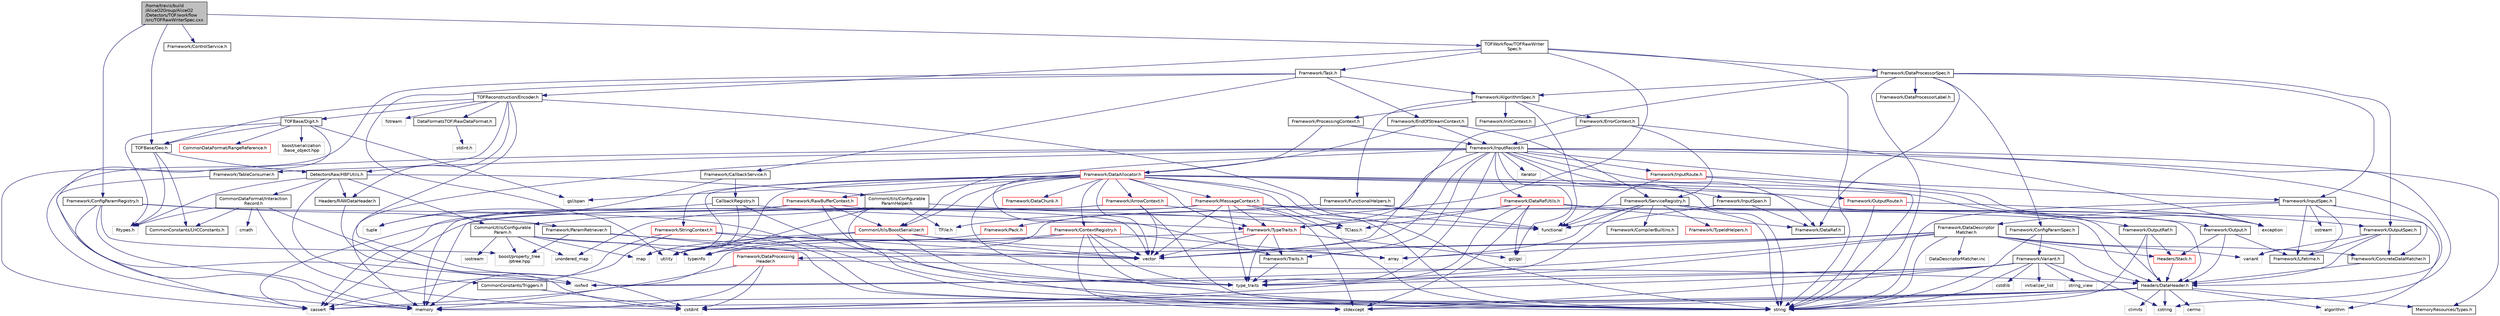 digraph "/home/travis/build/AliceO2Group/AliceO2/Detectors/TOF/workflow/src/TOFRawWriterSpec.cxx"
{
 // INTERACTIVE_SVG=YES
  bgcolor="transparent";
  edge [fontname="Helvetica",fontsize="10",labelfontname="Helvetica",labelfontsize="10"];
  node [fontname="Helvetica",fontsize="10",shape=record];
  Node0 [label="/home/travis/build\l/AliceO2Group/AliceO2\l/Detectors/TOF/workflow\l/src/TOFRawWriterSpec.cxx",height=0.2,width=0.4,color="black", fillcolor="grey75", style="filled", fontcolor="black"];
  Node0 -> Node1 [color="midnightblue",fontsize="10",style="solid",fontname="Helvetica"];
  Node1 [label="TOFWorkflow/TOFRawWriter\lSpec.h",height=0.2,width=0.4,color="black",URL="$dc/df7/TOFRawWriterSpec_8h.html"];
  Node1 -> Node2 [color="midnightblue",fontsize="10",style="solid",fontname="Helvetica"];
  Node2 [label="TFile.h",height=0.2,width=0.4,color="grey75"];
  Node1 -> Node3 [color="midnightblue",fontsize="10",style="solid",fontname="Helvetica"];
  Node3 [label="Framework/DataProcessorSpec.h",height=0.2,width=0.4,color="black",URL="$d0/df4/DataProcessorSpec_8h.html"];
  Node3 -> Node4 [color="midnightblue",fontsize="10",style="solid",fontname="Helvetica"];
  Node4 [label="Framework/AlgorithmSpec.h",height=0.2,width=0.4,color="black",URL="$d0/d14/AlgorithmSpec_8h.html"];
  Node4 -> Node5 [color="midnightblue",fontsize="10",style="solid",fontname="Helvetica"];
  Node5 [label="Framework/ProcessingContext.h",height=0.2,width=0.4,color="black",URL="$de/d6a/ProcessingContext_8h.html"];
  Node5 -> Node6 [color="midnightblue",fontsize="10",style="solid",fontname="Helvetica"];
  Node6 [label="Framework/InputRecord.h",height=0.2,width=0.4,color="black",URL="$d6/d5c/InputRecord_8h.html"];
  Node6 -> Node7 [color="midnightblue",fontsize="10",style="solid",fontname="Helvetica"];
  Node7 [label="Framework/DataRef.h",height=0.2,width=0.4,color="black",URL="$d5/dfb/DataRef_8h.html"];
  Node6 -> Node8 [color="midnightblue",fontsize="10",style="solid",fontname="Helvetica"];
  Node8 [label="Framework/DataRefUtils.h",height=0.2,width=0.4,color="red",URL="$d5/db8/DataRefUtils_8h.html"];
  Node8 -> Node7 [color="midnightblue",fontsize="10",style="solid",fontname="Helvetica"];
  Node8 -> Node21 [color="midnightblue",fontsize="10",style="solid",fontname="Helvetica"];
  Node21 [label="Framework/TypeTraits.h",height=0.2,width=0.4,color="red",URL="$d0/d95/TypeTraits_8h.html"];
  Node21 -> Node22 [color="midnightblue",fontsize="10",style="solid",fontname="Helvetica"];
  Node22 [label="type_traits",height=0.2,width=0.4,color="grey75"];
  Node21 -> Node23 [color="midnightblue",fontsize="10",style="solid",fontname="Helvetica"];
  Node23 [label="vector",height=0.2,width=0.4,color="grey75"];
  Node21 -> Node17 [color="midnightblue",fontsize="10",style="solid",fontname="Helvetica"];
  Node17 [label="memory",height=0.2,width=0.4,color="grey75"];
  Node21 -> Node24 [color="midnightblue",fontsize="10",style="solid",fontname="Helvetica"];
  Node24 [label="Framework/Traits.h",height=0.2,width=0.4,color="black",URL="$db/d31/Traits_8h.html"];
  Node24 -> Node22 [color="midnightblue",fontsize="10",style="solid",fontname="Helvetica"];
  Node21 -> Node27 [color="midnightblue",fontsize="10",style="solid",fontname="Helvetica"];
  Node27 [label="gsl/gsl",height=0.2,width=0.4,color="grey75"];
  Node8 -> Node44 [color="midnightblue",fontsize="10",style="solid",fontname="Helvetica"];
  Node44 [label="Headers/DataHeader.h",height=0.2,width=0.4,color="black",URL="$dc/dcd/DataHeader_8h.html"];
  Node44 -> Node45 [color="midnightblue",fontsize="10",style="solid",fontname="Helvetica"];
  Node45 [label="cstdint",height=0.2,width=0.4,color="grey75"];
  Node44 -> Node17 [color="midnightblue",fontsize="10",style="solid",fontname="Helvetica"];
  Node44 -> Node46 [color="midnightblue",fontsize="10",style="solid",fontname="Helvetica"];
  Node46 [label="cassert",height=0.2,width=0.4,color="grey75"];
  Node44 -> Node47 [color="midnightblue",fontsize="10",style="solid",fontname="Helvetica"];
  Node47 [label="cstring",height=0.2,width=0.4,color="grey75"];
  Node44 -> Node48 [color="midnightblue",fontsize="10",style="solid",fontname="Helvetica"];
  Node48 [label="algorithm",height=0.2,width=0.4,color="grey75"];
  Node44 -> Node49 [color="midnightblue",fontsize="10",style="solid",fontname="Helvetica"];
  Node49 [label="stdexcept",height=0.2,width=0.4,color="grey75"];
  Node44 -> Node50 [color="midnightblue",fontsize="10",style="solid",fontname="Helvetica"];
  Node50 [label="string",height=0.2,width=0.4,color="grey75"];
  Node44 -> Node51 [color="midnightblue",fontsize="10",style="solid",fontname="Helvetica"];
  Node51 [label="climits",height=0.2,width=0.4,color="grey75"];
  Node44 -> Node19 [color="midnightblue",fontsize="10",style="solid",fontname="Helvetica"];
  Node19 [label="MemoryResources/Types.h",height=0.2,width=0.4,color="black",URL="$d7/df8/Types_8h.html"];
  Node44 -> Node52 [color="midnightblue",fontsize="10",style="solid",fontname="Helvetica"];
  Node52 [label="cerrno",height=0.2,width=0.4,color="grey75"];
  Node8 -> Node77 [color="midnightblue",fontsize="10",style="solid",fontname="Helvetica"];
  Node77 [label="TClass.h",height=0.2,width=0.4,color="grey75"];
  Node8 -> Node27 [color="midnightblue",fontsize="10",style="solid",fontname="Helvetica"];
  Node8 -> Node49 [color="midnightblue",fontsize="10",style="solid",fontname="Helvetica"];
  Node8 -> Node22 [color="midnightblue",fontsize="10",style="solid",fontname="Helvetica"];
  Node6 -> Node79 [color="midnightblue",fontsize="10",style="solid",fontname="Helvetica"];
  Node79 [label="Framework/InputRoute.h",height=0.2,width=0.4,color="red",URL="$d5/d19/InputRoute_8h.html"];
  Node79 -> Node56 [color="midnightblue",fontsize="10",style="solid",fontname="Helvetica"];
  Node56 [label="Framework/InputSpec.h",height=0.2,width=0.4,color="black",URL="$d5/d3f/InputSpec_8h.html"];
  Node56 -> Node53 [color="midnightblue",fontsize="10",style="solid",fontname="Helvetica"];
  Node53 [label="Framework/Lifetime.h",height=0.2,width=0.4,color="black",URL="$dc/dca/Lifetime_8h.html"];
  Node56 -> Node54 [color="midnightblue",fontsize="10",style="solid",fontname="Helvetica"];
  Node54 [label="Framework/ConcreteDataMatcher.h",height=0.2,width=0.4,color="black",URL="$d0/d1b/ConcreteDataMatcher_8h.html"];
  Node54 -> Node44 [color="midnightblue",fontsize="10",style="solid",fontname="Helvetica"];
  Node56 -> Node57 [color="midnightblue",fontsize="10",style="solid",fontname="Helvetica"];
  Node57 [label="Framework/DataDescriptor\lMatcher.h",height=0.2,width=0.4,color="black",URL="$d3/da3/DataDescriptorMatcher_8h.html"];
  Node57 -> Node54 [color="midnightblue",fontsize="10",style="solid",fontname="Helvetica"];
  Node57 -> Node58 [color="midnightblue",fontsize="10",style="solid",fontname="Helvetica"];
  Node58 [label="Framework/DataProcessing\lHeader.h",height=0.2,width=0.4,color="red",URL="$d6/dc9/DataProcessingHeader_8h.html"];
  Node58 -> Node44 [color="midnightblue",fontsize="10",style="solid",fontname="Helvetica"];
  Node58 -> Node45 [color="midnightblue",fontsize="10",style="solid",fontname="Helvetica"];
  Node58 -> Node17 [color="midnightblue",fontsize="10",style="solid",fontname="Helvetica"];
  Node58 -> Node46 [color="midnightblue",fontsize="10",style="solid",fontname="Helvetica"];
  Node57 -> Node44 [color="midnightblue",fontsize="10",style="solid",fontname="Helvetica"];
  Node57 -> Node61 [color="midnightblue",fontsize="10",style="solid",fontname="Helvetica"];
  Node61 [label="Headers/Stack.h",height=0.2,width=0.4,color="red",URL="$d4/d00/Headers_2include_2Headers_2Stack_8h.html"];
  Node61 -> Node44 [color="midnightblue",fontsize="10",style="solid",fontname="Helvetica"];
  Node57 -> Node30 [color="midnightblue",fontsize="10",style="solid",fontname="Helvetica"];
  Node30 [label="array",height=0.2,width=0.4,color="grey75"];
  Node57 -> Node45 [color="midnightblue",fontsize="10",style="solid",fontname="Helvetica"];
  Node57 -> Node72 [color="midnightblue",fontsize="10",style="solid",fontname="Helvetica"];
  Node72 [label="iosfwd",height=0.2,width=0.4,color="grey75"];
  Node57 -> Node50 [color="midnightblue",fontsize="10",style="solid",fontname="Helvetica"];
  Node57 -> Node55 [color="midnightblue",fontsize="10",style="solid",fontname="Helvetica"];
  Node55 [label="variant",height=0.2,width=0.4,color="grey75"];
  Node57 -> Node23 [color="midnightblue",fontsize="10",style="solid",fontname="Helvetica"];
  Node57 -> Node73 [color="midnightblue",fontsize="10",style="solid",fontname="Helvetica"];
  Node73 [label="DataDescriptorMatcher.inc",height=0.2,width=0.4,color="grey75"];
  Node56 -> Node50 [color="midnightblue",fontsize="10",style="solid",fontname="Helvetica"];
  Node56 -> Node74 [color="midnightblue",fontsize="10",style="solid",fontname="Helvetica"];
  Node74 [label="ostream",height=0.2,width=0.4,color="grey75"];
  Node56 -> Node55 [color="midnightblue",fontsize="10",style="solid",fontname="Helvetica"];
  Node79 -> Node50 [color="midnightblue",fontsize="10",style="solid",fontname="Helvetica"];
  Node79 -> Node81 [color="midnightblue",fontsize="10",style="solid",fontname="Helvetica"];
  Node81 [label="functional",height=0.2,width=0.4,color="grey75"];
  Node6 -> Node21 [color="midnightblue",fontsize="10",style="solid",fontname="Helvetica"];
  Node6 -> Node83 [color="midnightblue",fontsize="10",style="solid",fontname="Helvetica"];
  Node83 [label="Framework/InputSpan.h",height=0.2,width=0.4,color="black",URL="$da/d0f/InputSpan_8h.html"];
  Node83 -> Node7 [color="midnightblue",fontsize="10",style="solid",fontname="Helvetica"];
  Node83 -> Node81 [color="midnightblue",fontsize="10",style="solid",fontname="Helvetica"];
  Node6 -> Node84 [color="midnightblue",fontsize="10",style="solid",fontname="Helvetica"];
  Node84 [label="Framework/TableConsumer.h",height=0.2,width=0.4,color="black",URL="$dc/d03/TableConsumer_8h.html"];
  Node84 -> Node17 [color="midnightblue",fontsize="10",style="solid",fontname="Helvetica"];
  Node6 -> Node24 [color="midnightblue",fontsize="10",style="solid",fontname="Helvetica"];
  Node6 -> Node19 [color="midnightblue",fontsize="10",style="solid",fontname="Helvetica"];
  Node6 -> Node44 [color="midnightblue",fontsize="10",style="solid",fontname="Helvetica"];
  Node6 -> Node28 [color="midnightblue",fontsize="10",style="solid",fontname="Helvetica"];
  Node28 [label="CommonUtils/BoostSerializer.h",height=0.2,width=0.4,color="red",URL="$d7/d91/BoostSerializer_8h.html",tooltip="Templatised boost serializer/deserializer for containers and base types. "];
  Node28 -> Node29 [color="midnightblue",fontsize="10",style="solid",fontname="Helvetica"];
  Node29 [label="utility",height=0.2,width=0.4,color="grey75"];
  Node28 -> Node22 [color="midnightblue",fontsize="10",style="solid",fontname="Helvetica"];
  Node28 -> Node30 [color="midnightblue",fontsize="10",style="solid",fontname="Helvetica"];
  Node28 -> Node23 [color="midnightblue",fontsize="10",style="solid",fontname="Helvetica"];
  Node28 -> Node32 [color="midnightblue",fontsize="10",style="solid",fontname="Helvetica"];
  Node32 [label="map",height=0.2,width=0.4,color="grey75"];
  Node6 -> Node27 [color="midnightblue",fontsize="10",style="solid",fontname="Helvetica"];
  Node6 -> Node85 [color="midnightblue",fontsize="10",style="solid",fontname="Helvetica"];
  Node85 [label="iterator",height=0.2,width=0.4,color="grey75"];
  Node6 -> Node50 [color="midnightblue",fontsize="10",style="solid",fontname="Helvetica"];
  Node6 -> Node23 [color="midnightblue",fontsize="10",style="solid",fontname="Helvetica"];
  Node6 -> Node47 [color="midnightblue",fontsize="10",style="solid",fontname="Helvetica"];
  Node6 -> Node46 [color="midnightblue",fontsize="10",style="solid",fontname="Helvetica"];
  Node6 -> Node86 [color="midnightblue",fontsize="10",style="solid",fontname="Helvetica"];
  Node86 [label="exception",height=0.2,width=0.4,color="grey75"];
  Node6 -> Node17 [color="midnightblue",fontsize="10",style="solid",fontname="Helvetica"];
  Node6 -> Node22 [color="midnightblue",fontsize="10",style="solid",fontname="Helvetica"];
  Node5 -> Node87 [color="midnightblue",fontsize="10",style="solid",fontname="Helvetica"];
  Node87 [label="Framework/DataAllocator.h",height=0.2,width=0.4,color="red",URL="$d1/d28/DataAllocator_8h.html"];
  Node87 -> Node88 [color="midnightblue",fontsize="10",style="solid",fontname="Helvetica"];
  Node88 [label="Framework/ContextRegistry.h",height=0.2,width=0.4,color="red",URL="$df/d2f/ContextRegistry_8h.html"];
  Node88 -> Node89 [color="midnightblue",fontsize="10",style="solid",fontname="Helvetica"];
  Node89 [label="typeinfo",height=0.2,width=0.4,color="grey75"];
  Node88 -> Node22 [color="midnightblue",fontsize="10",style="solid",fontname="Helvetica"];
  Node88 -> Node50 [color="midnightblue",fontsize="10",style="solid",fontname="Helvetica"];
  Node88 -> Node49 [color="midnightblue",fontsize="10",style="solid",fontname="Helvetica"];
  Node88 -> Node23 [color="midnightblue",fontsize="10",style="solid",fontname="Helvetica"];
  Node88 -> Node29 [color="midnightblue",fontsize="10",style="solid",fontname="Helvetica"];
  Node88 -> Node30 [color="midnightblue",fontsize="10",style="solid",fontname="Helvetica"];
  Node87 -> Node91 [color="midnightblue",fontsize="10",style="solid",fontname="Helvetica"];
  Node91 [label="Framework/MessageContext.h",height=0.2,width=0.4,color="red",URL="$dc/dc4/MessageContext_8h.html"];
  Node91 -> Node21 [color="midnightblue",fontsize="10",style="solid",fontname="Helvetica"];
  Node91 -> Node44 [color="midnightblue",fontsize="10",style="solid",fontname="Helvetica"];
  Node91 -> Node46 [color="midnightblue",fontsize="10",style="solid",fontname="Helvetica"];
  Node91 -> Node81 [color="midnightblue",fontsize="10",style="solid",fontname="Helvetica"];
  Node91 -> Node49 [color="midnightblue",fontsize="10",style="solid",fontname="Helvetica"];
  Node91 -> Node50 [color="midnightblue",fontsize="10",style="solid",fontname="Helvetica"];
  Node91 -> Node22 [color="midnightblue",fontsize="10",style="solid",fontname="Helvetica"];
  Node91 -> Node67 [color="midnightblue",fontsize="10",style="solid",fontname="Helvetica"];
  Node67 [label="unordered_map",height=0.2,width=0.4,color="grey75"];
  Node91 -> Node23 [color="midnightblue",fontsize="10",style="solid",fontname="Helvetica"];
  Node87 -> Node96 [color="midnightblue",fontsize="10",style="solid",fontname="Helvetica"];
  Node96 [label="Framework/StringContext.h",height=0.2,width=0.4,color="red",URL="$dd/df6/StringContext_8h.html"];
  Node96 -> Node23 [color="midnightblue",fontsize="10",style="solid",fontname="Helvetica"];
  Node96 -> Node46 [color="midnightblue",fontsize="10",style="solid",fontname="Helvetica"];
  Node96 -> Node50 [color="midnightblue",fontsize="10",style="solid",fontname="Helvetica"];
  Node96 -> Node17 [color="midnightblue",fontsize="10",style="solid",fontname="Helvetica"];
  Node87 -> Node97 [color="midnightblue",fontsize="10",style="solid",fontname="Helvetica"];
  Node97 [label="Framework/ArrowContext.h",height=0.2,width=0.4,color="red",URL="$d8/da2/ArrowContext_8h.html"];
  Node97 -> Node46 [color="midnightblue",fontsize="10",style="solid",fontname="Helvetica"];
  Node97 -> Node81 [color="midnightblue",fontsize="10",style="solid",fontname="Helvetica"];
  Node97 -> Node17 [color="midnightblue",fontsize="10",style="solid",fontname="Helvetica"];
  Node97 -> Node50 [color="midnightblue",fontsize="10",style="solid",fontname="Helvetica"];
  Node97 -> Node23 [color="midnightblue",fontsize="10",style="solid",fontname="Helvetica"];
  Node87 -> Node98 [color="midnightblue",fontsize="10",style="solid",fontname="Helvetica"];
  Node98 [label="Framework/RawBufferContext.h",height=0.2,width=0.4,color="red",URL="$d8/d25/RawBufferContext_8h.html",tooltip=" "];
  Node98 -> Node28 [color="midnightblue",fontsize="10",style="solid",fontname="Helvetica"];
  Node98 -> Node23 [color="midnightblue",fontsize="10",style="solid",fontname="Helvetica"];
  Node98 -> Node46 [color="midnightblue",fontsize="10",style="solid",fontname="Helvetica"];
  Node98 -> Node50 [color="midnightblue",fontsize="10",style="solid",fontname="Helvetica"];
  Node98 -> Node17 [color="midnightblue",fontsize="10",style="solid",fontname="Helvetica"];
  Node87 -> Node28 [color="midnightblue",fontsize="10",style="solid",fontname="Helvetica"];
  Node87 -> Node75 [color="midnightblue",fontsize="10",style="solid",fontname="Helvetica"];
  Node75 [label="Framework/Output.h",height=0.2,width=0.4,color="black",URL="$d3/ddf/Output_8h.html"];
  Node75 -> Node44 [color="midnightblue",fontsize="10",style="solid",fontname="Helvetica"];
  Node75 -> Node53 [color="midnightblue",fontsize="10",style="solid",fontname="Helvetica"];
  Node75 -> Node61 [color="midnightblue",fontsize="10",style="solid",fontname="Helvetica"];
  Node87 -> Node100 [color="midnightblue",fontsize="10",style="solid",fontname="Helvetica"];
  Node100 [label="Framework/OutputRef.h",height=0.2,width=0.4,color="black",URL="$d6/d5a/OutputRef_8h.html"];
  Node100 -> Node44 [color="midnightblue",fontsize="10",style="solid",fontname="Helvetica"];
  Node100 -> Node61 [color="midnightblue",fontsize="10",style="solid",fontname="Helvetica"];
  Node100 -> Node50 [color="midnightblue",fontsize="10",style="solid",fontname="Helvetica"];
  Node87 -> Node101 [color="midnightblue",fontsize="10",style="solid",fontname="Helvetica"];
  Node101 [label="Framework/OutputRoute.h",height=0.2,width=0.4,color="red",URL="$d6/df4/OutputRoute_8h.html"];
  Node101 -> Node43 [color="midnightblue",fontsize="10",style="solid",fontname="Helvetica"];
  Node43 [label="Framework/OutputSpec.h",height=0.2,width=0.4,color="black",URL="$db/d2d/OutputSpec_8h.html"];
  Node43 -> Node44 [color="midnightblue",fontsize="10",style="solid",fontname="Helvetica"];
  Node43 -> Node53 [color="midnightblue",fontsize="10",style="solid",fontname="Helvetica"];
  Node43 -> Node54 [color="midnightblue",fontsize="10",style="solid",fontname="Helvetica"];
  Node43 -> Node55 [color="midnightblue",fontsize="10",style="solid",fontname="Helvetica"];
  Node101 -> Node50 [color="midnightblue",fontsize="10",style="solid",fontname="Helvetica"];
  Node87 -> Node102 [color="midnightblue",fontsize="10",style="solid",fontname="Helvetica"];
  Node102 [label="Framework/DataChunk.h",height=0.2,width=0.4,color="red",URL="$d7/d31/DataChunk_8h.html"];
  Node87 -> Node21 [color="midnightblue",fontsize="10",style="solid",fontname="Helvetica"];
  Node87 -> Node24 [color="midnightblue",fontsize="10",style="solid",fontname="Helvetica"];
  Node87 -> Node44 [color="midnightblue",fontsize="10",style="solid",fontname="Helvetica"];
  Node87 -> Node77 [color="midnightblue",fontsize="10",style="solid",fontname="Helvetica"];
  Node87 -> Node16 [color="midnightblue",fontsize="10",style="solid",fontname="Helvetica"];
  Node16 [label="gsl/span",height=0.2,width=0.4,color="grey75"];
  Node87 -> Node23 [color="midnightblue",fontsize="10",style="solid",fontname="Helvetica"];
  Node87 -> Node32 [color="midnightblue",fontsize="10",style="solid",fontname="Helvetica"];
  Node87 -> Node50 [color="midnightblue",fontsize="10",style="solid",fontname="Helvetica"];
  Node87 -> Node29 [color="midnightblue",fontsize="10",style="solid",fontname="Helvetica"];
  Node87 -> Node22 [color="midnightblue",fontsize="10",style="solid",fontname="Helvetica"];
  Node4 -> Node133 [color="midnightblue",fontsize="10",style="solid",fontname="Helvetica"];
  Node133 [label="Framework/ErrorContext.h",height=0.2,width=0.4,color="black",URL="$d7/dad/ErrorContext_8h.html"];
  Node133 -> Node6 [color="midnightblue",fontsize="10",style="solid",fontname="Helvetica"];
  Node133 -> Node134 [color="midnightblue",fontsize="10",style="solid",fontname="Helvetica"];
  Node134 [label="Framework/ServiceRegistry.h",height=0.2,width=0.4,color="black",URL="$d8/d17/ServiceRegistry_8h.html"];
  Node134 -> Node112 [color="midnightblue",fontsize="10",style="solid",fontname="Helvetica"];
  Node112 [label="Framework/CompilerBuiltins.h",height=0.2,width=0.4,color="black",URL="$d9/de8/CompilerBuiltins_8h.html"];
  Node134 -> Node135 [color="midnightblue",fontsize="10",style="solid",fontname="Helvetica"];
  Node135 [label="Framework/TypeIdHelpers.h",height=0.2,width=0.4,color="red",URL="$d2/d9a/TypeIdHelpers_8h.html"];
  Node134 -> Node48 [color="midnightblue",fontsize="10",style="solid",fontname="Helvetica"];
  Node134 -> Node30 [color="midnightblue",fontsize="10",style="solid",fontname="Helvetica"];
  Node134 -> Node86 [color="midnightblue",fontsize="10",style="solid",fontname="Helvetica"];
  Node134 -> Node81 [color="midnightblue",fontsize="10",style="solid",fontname="Helvetica"];
  Node134 -> Node50 [color="midnightblue",fontsize="10",style="solid",fontname="Helvetica"];
  Node134 -> Node22 [color="midnightblue",fontsize="10",style="solid",fontname="Helvetica"];
  Node134 -> Node89 [color="midnightblue",fontsize="10",style="solid",fontname="Helvetica"];
  Node133 -> Node86 [color="midnightblue",fontsize="10",style="solid",fontname="Helvetica"];
  Node4 -> Node137 [color="midnightblue",fontsize="10",style="solid",fontname="Helvetica"];
  Node137 [label="Framework/InitContext.h",height=0.2,width=0.4,color="black",URL="$d4/d2b/InitContext_8h.html"];
  Node4 -> Node111 [color="midnightblue",fontsize="10",style="solid",fontname="Helvetica"];
  Node111 [label="Framework/FunctionalHelpers.h",height=0.2,width=0.4,color="black",URL="$de/d9b/FunctionalHelpers_8h.html"];
  Node111 -> Node110 [color="midnightblue",fontsize="10",style="solid",fontname="Helvetica"];
  Node110 [label="Framework/Pack.h",height=0.2,width=0.4,color="red",URL="$dd/dce/Pack_8h.html"];
  Node110 -> Node29 [color="midnightblue",fontsize="10",style="solid",fontname="Helvetica"];
  Node111 -> Node81 [color="midnightblue",fontsize="10",style="solid",fontname="Helvetica"];
  Node4 -> Node81 [color="midnightblue",fontsize="10",style="solid",fontname="Helvetica"];
  Node3 -> Node138 [color="midnightblue",fontsize="10",style="solid",fontname="Helvetica"];
  Node138 [label="Framework/ConfigParamSpec.h",height=0.2,width=0.4,color="black",URL="$d0/d1c/ConfigParamSpec_8h.html"];
  Node138 -> Node139 [color="midnightblue",fontsize="10",style="solid",fontname="Helvetica"];
  Node139 [label="Framework/Variant.h",height=0.2,width=0.4,color="black",URL="$de/d56/Variant_8h.html"];
  Node139 -> Node22 [color="midnightblue",fontsize="10",style="solid",fontname="Helvetica"];
  Node139 -> Node47 [color="midnightblue",fontsize="10",style="solid",fontname="Helvetica"];
  Node139 -> Node45 [color="midnightblue",fontsize="10",style="solid",fontname="Helvetica"];
  Node139 -> Node140 [color="midnightblue",fontsize="10",style="solid",fontname="Helvetica"];
  Node140 [label="cstdlib",height=0.2,width=0.4,color="grey75"];
  Node139 -> Node49 [color="midnightblue",fontsize="10",style="solid",fontname="Helvetica"];
  Node139 -> Node72 [color="midnightblue",fontsize="10",style="solid",fontname="Helvetica"];
  Node139 -> Node141 [color="midnightblue",fontsize="10",style="solid",fontname="Helvetica"];
  Node141 [label="initializer_list",height=0.2,width=0.4,color="grey75"];
  Node139 -> Node142 [color="midnightblue",fontsize="10",style="solid",fontname="Helvetica"];
  Node142 [label="string_view",height=0.2,width=0.4,color="grey75"];
  Node139 -> Node50 [color="midnightblue",fontsize="10",style="solid",fontname="Helvetica"];
  Node138 -> Node50 [color="midnightblue",fontsize="10",style="solid",fontname="Helvetica"];
  Node3 -> Node143 [color="midnightblue",fontsize="10",style="solid",fontname="Helvetica"];
  Node143 [label="Framework/DataProcessorLabel.h",height=0.2,width=0.4,color="black",URL="$d1/df2/DataProcessorLabel_8h.html"];
  Node3 -> Node7 [color="midnightblue",fontsize="10",style="solid",fontname="Helvetica"];
  Node3 -> Node56 [color="midnightblue",fontsize="10",style="solid",fontname="Helvetica"];
  Node3 -> Node43 [color="midnightblue",fontsize="10",style="solid",fontname="Helvetica"];
  Node3 -> Node50 [color="midnightblue",fontsize="10",style="solid",fontname="Helvetica"];
  Node3 -> Node23 [color="midnightblue",fontsize="10",style="solid",fontname="Helvetica"];
  Node1 -> Node144 [color="midnightblue",fontsize="10",style="solid",fontname="Helvetica"];
  Node144 [label="Framework/Task.h",height=0.2,width=0.4,color="black",URL="$df/d4f/Task_8h.html"];
  Node144 -> Node4 [color="midnightblue",fontsize="10",style="solid",fontname="Helvetica"];
  Node144 -> Node145 [color="midnightblue",fontsize="10",style="solid",fontname="Helvetica"];
  Node145 [label="Framework/CallbackService.h",height=0.2,width=0.4,color="black",URL="$d9/d7f/CallbackService_8h.html"];
  Node145 -> Node146 [color="midnightblue",fontsize="10",style="solid",fontname="Helvetica"];
  Node146 [label="CallbackRegistry.h",height=0.2,width=0.4,color="black",URL="$d7/d3e/CallbackRegistry_8h.html",tooltip="A generic registry for callbacks. "];
  Node146 -> Node21 [color="midnightblue",fontsize="10",style="solid",fontname="Helvetica"];
  Node146 -> Node128 [color="midnightblue",fontsize="10",style="solid",fontname="Helvetica"];
  Node128 [label="tuple",height=0.2,width=0.4,color="grey75"];
  Node146 -> Node49 [color="midnightblue",fontsize="10",style="solid",fontname="Helvetica"];
  Node146 -> Node29 [color="midnightblue",fontsize="10",style="solid",fontname="Helvetica"];
  Node145 -> Node128 [color="midnightblue",fontsize="10",style="solid",fontname="Helvetica"];
  Node144 -> Node147 [color="midnightblue",fontsize="10",style="solid",fontname="Helvetica"];
  Node147 [label="Framework/EndOfStreamContext.h",height=0.2,width=0.4,color="black",URL="$d0/d77/EndOfStreamContext_8h.html"];
  Node147 -> Node6 [color="midnightblue",fontsize="10",style="solid",fontname="Helvetica"];
  Node147 -> Node134 [color="midnightblue",fontsize="10",style="solid",fontname="Helvetica"];
  Node147 -> Node87 [color="midnightblue",fontsize="10",style="solid",fontname="Helvetica"];
  Node144 -> Node29 [color="midnightblue",fontsize="10",style="solid",fontname="Helvetica"];
  Node144 -> Node17 [color="midnightblue",fontsize="10",style="solid",fontname="Helvetica"];
  Node1 -> Node50 [color="midnightblue",fontsize="10",style="solid",fontname="Helvetica"];
  Node1 -> Node148 [color="midnightblue",fontsize="10",style="solid",fontname="Helvetica"];
  Node148 [label="TOFReconstruction/Encoder.h",height=0.2,width=0.4,color="black",URL="$d8/d76/TOF_2reconstruction_2include_2TOFReconstruction_2Encoder_8h.html"];
  Node148 -> Node149 [color="midnightblue",fontsize="10",style="solid",fontname="Helvetica"];
  Node149 [label="fstream",height=0.2,width=0.4,color="grey75"];
  Node148 -> Node50 [color="midnightblue",fontsize="10",style="solid",fontname="Helvetica"];
  Node148 -> Node45 [color="midnightblue",fontsize="10",style="solid",fontname="Helvetica"];
  Node148 -> Node150 [color="midnightblue",fontsize="10",style="solid",fontname="Helvetica"];
  Node150 [label="DataFormatsTOF/RawDataFormat.h",height=0.2,width=0.4,color="black",URL="$d6/de8/RawDataFormat_8h.html",tooltip="TOF raw data format. "];
  Node150 -> Node151 [color="midnightblue",fontsize="10",style="solid",fontname="Helvetica"];
  Node151 [label="stdint.h",height=0.2,width=0.4,color="grey75"];
  Node148 -> Node152 [color="midnightblue",fontsize="10",style="solid",fontname="Helvetica"];
  Node152 [label="TOFBase/Geo.h",height=0.2,width=0.4,color="black",URL="$d4/d54/Geo_8h.html"];
  Node152 -> Node153 [color="midnightblue",fontsize="10",style="solid",fontname="Helvetica"];
  Node153 [label="Rtypes.h",height=0.2,width=0.4,color="grey75"];
  Node152 -> Node154 [color="midnightblue",fontsize="10",style="solid",fontname="Helvetica"];
  Node154 [label="CommonConstants/LHCConstants.h",height=0.2,width=0.4,color="black",URL="$d4/dc6/LHCConstants_8h.html",tooltip="Header to collect LHC related constants. "];
  Node152 -> Node155 [color="midnightblue",fontsize="10",style="solid",fontname="Helvetica"];
  Node155 [label="DetectorsRaw/HBFUtils.h",height=0.2,width=0.4,color="black",URL="$d1/dec/HBFUtils_8h.html"];
  Node155 -> Node153 [color="midnightblue",fontsize="10",style="solid",fontname="Helvetica"];
  Node155 -> Node156 [color="midnightblue",fontsize="10",style="solid",fontname="Helvetica"];
  Node156 [label="CommonUtils/Configurable\lParam.h",height=0.2,width=0.4,color="black",URL="$db/d2c/ConfigurableParam_8h.html"];
  Node156 -> Node23 [color="midnightblue",fontsize="10",style="solid",fontname="Helvetica"];
  Node156 -> Node32 [color="midnightblue",fontsize="10",style="solid",fontname="Helvetica"];
  Node156 -> Node67 [color="midnightblue",fontsize="10",style="solid",fontname="Helvetica"];
  Node156 -> Node157 [color="midnightblue",fontsize="10",style="solid",fontname="Helvetica"];
  Node157 [label="boost/property_tree\l/ptree.hpp",height=0.2,width=0.4,color="grey75"];
  Node156 -> Node89 [color="midnightblue",fontsize="10",style="solid",fontname="Helvetica"];
  Node156 -> Node158 [color="midnightblue",fontsize="10",style="solid",fontname="Helvetica"];
  Node158 [label="iostream",height=0.2,width=0.4,color="grey75"];
  Node155 -> Node159 [color="midnightblue",fontsize="10",style="solid",fontname="Helvetica"];
  Node159 [label="CommonUtils/Configurable\lParamHelper.h",height=0.2,width=0.4,color="black",URL="$da/d6b/ConfigurableParamHelper_8h.html"];
  Node159 -> Node156 [color="midnightblue",fontsize="10",style="solid",fontname="Helvetica"];
  Node159 -> Node77 [color="midnightblue",fontsize="10",style="solid",fontname="Helvetica"];
  Node159 -> Node22 [color="midnightblue",fontsize="10",style="solid",fontname="Helvetica"];
  Node159 -> Node89 [color="midnightblue",fontsize="10",style="solid",fontname="Helvetica"];
  Node159 -> Node2 [color="midnightblue",fontsize="10",style="solid",fontname="Helvetica"];
  Node155 -> Node160 [color="midnightblue",fontsize="10",style="solid",fontname="Helvetica"];
  Node160 [label="CommonDataFormat/Interaction\lRecord.h",height=0.2,width=0.4,color="black",URL="$d9/d80/InteractionRecord_8h.html"];
  Node160 -> Node153 [color="midnightblue",fontsize="10",style="solid",fontname="Helvetica"];
  Node160 -> Node72 [color="midnightblue",fontsize="10",style="solid",fontname="Helvetica"];
  Node160 -> Node161 [color="midnightblue",fontsize="10",style="solid",fontname="Helvetica"];
  Node161 [label="cmath",height=0.2,width=0.4,color="grey75"];
  Node160 -> Node45 [color="midnightblue",fontsize="10",style="solid",fontname="Helvetica"];
  Node160 -> Node154 [color="midnightblue",fontsize="10",style="solid",fontname="Helvetica"];
  Node155 -> Node162 [color="midnightblue",fontsize="10",style="solid",fontname="Helvetica"];
  Node162 [label="Headers/RAWDataHeader.h",height=0.2,width=0.4,color="black",URL="$d4/d78/DataFormats_2Headers_2include_2Headers_2RAWDataHeader_8h.html"];
  Node162 -> Node45 [color="midnightblue",fontsize="10",style="solid",fontname="Helvetica"];
  Node155 -> Node163 [color="midnightblue",fontsize="10",style="solid",fontname="Helvetica"];
  Node163 [label="CommonConstants/Triggers.h",height=0.2,width=0.4,color="black",URL="$de/da4/Triggers_8h.html",tooltip="Definition of the 32 Central Trigger System (CTS) Trigger Types defined in https://twiki.cern.ch/twiki/pub/ALICE/NoteForFEDevelopers/CTS_CRU_FE_interface.pdf. "];
  Node163 -> Node45 [color="midnightblue",fontsize="10",style="solid",fontname="Helvetica"];
  Node148 -> Node164 [color="midnightblue",fontsize="10",style="solid",fontname="Helvetica"];
  Node164 [label="TOFBase/Digit.h",height=0.2,width=0.4,color="black",URL="$d1/d90/Detectors_2TOF_2base_2include_2TOFBase_2Digit_8h.html"];
  Node164 -> Node72 [color="midnightblue",fontsize="10",style="solid",fontname="Helvetica"];
  Node164 -> Node153 [color="midnightblue",fontsize="10",style="solid",fontname="Helvetica"];
  Node164 -> Node152 [color="midnightblue",fontsize="10",style="solid",fontname="Helvetica"];
  Node164 -> Node165 [color="midnightblue",fontsize="10",style="solid",fontname="Helvetica"];
  Node165 [label="CommonDataFormat/RangeReference.h",height=0.2,width=0.4,color="red",URL="$de/d64/RangeReference_8h.html",tooltip="Class to refer to the 1st entry and N elements of some group in the continuous container. "];
  Node164 -> Node16 [color="midnightblue",fontsize="10",style="solid",fontname="Helvetica"];
  Node164 -> Node167 [color="midnightblue",fontsize="10",style="solid",fontname="Helvetica"];
  Node167 [label="boost/serialization\l/base_object.hpp",height=0.2,width=0.4,color="grey75"];
  Node148 -> Node162 [color="midnightblue",fontsize="10",style="solid",fontname="Helvetica"];
  Node148 -> Node155 [color="midnightblue",fontsize="10",style="solid",fontname="Helvetica"];
  Node0 -> Node168 [color="midnightblue",fontsize="10",style="solid",fontname="Helvetica"];
  Node168 [label="Framework/ControlService.h",height=0.2,width=0.4,color="black",URL="$d2/d43/ControlService_8h.html"];
  Node0 -> Node169 [color="midnightblue",fontsize="10",style="solid",fontname="Helvetica"];
  Node169 [label="Framework/ConfigParamRegistry.h",height=0.2,width=0.4,color="black",URL="$de/dc6/ConfigParamRegistry_8h.html"];
  Node169 -> Node170 [color="midnightblue",fontsize="10",style="solid",fontname="Helvetica"];
  Node170 [label="Framework/ParamRetriever.h",height=0.2,width=0.4,color="black",URL="$df/d72/ParamRetriever_8h.html"];
  Node170 -> Node157 [color="midnightblue",fontsize="10",style="solid",fontname="Helvetica"];
  Node170 -> Node50 [color="midnightblue",fontsize="10",style="solid",fontname="Helvetica"];
  Node170 -> Node23 [color="midnightblue",fontsize="10",style="solid",fontname="Helvetica"];
  Node169 -> Node157 [color="midnightblue",fontsize="10",style="solid",fontname="Helvetica"];
  Node169 -> Node17 [color="midnightblue",fontsize="10",style="solid",fontname="Helvetica"];
  Node169 -> Node50 [color="midnightblue",fontsize="10",style="solid",fontname="Helvetica"];
  Node169 -> Node46 [color="midnightblue",fontsize="10",style="solid",fontname="Helvetica"];
  Node0 -> Node152 [color="midnightblue",fontsize="10",style="solid",fontname="Helvetica"];
}

